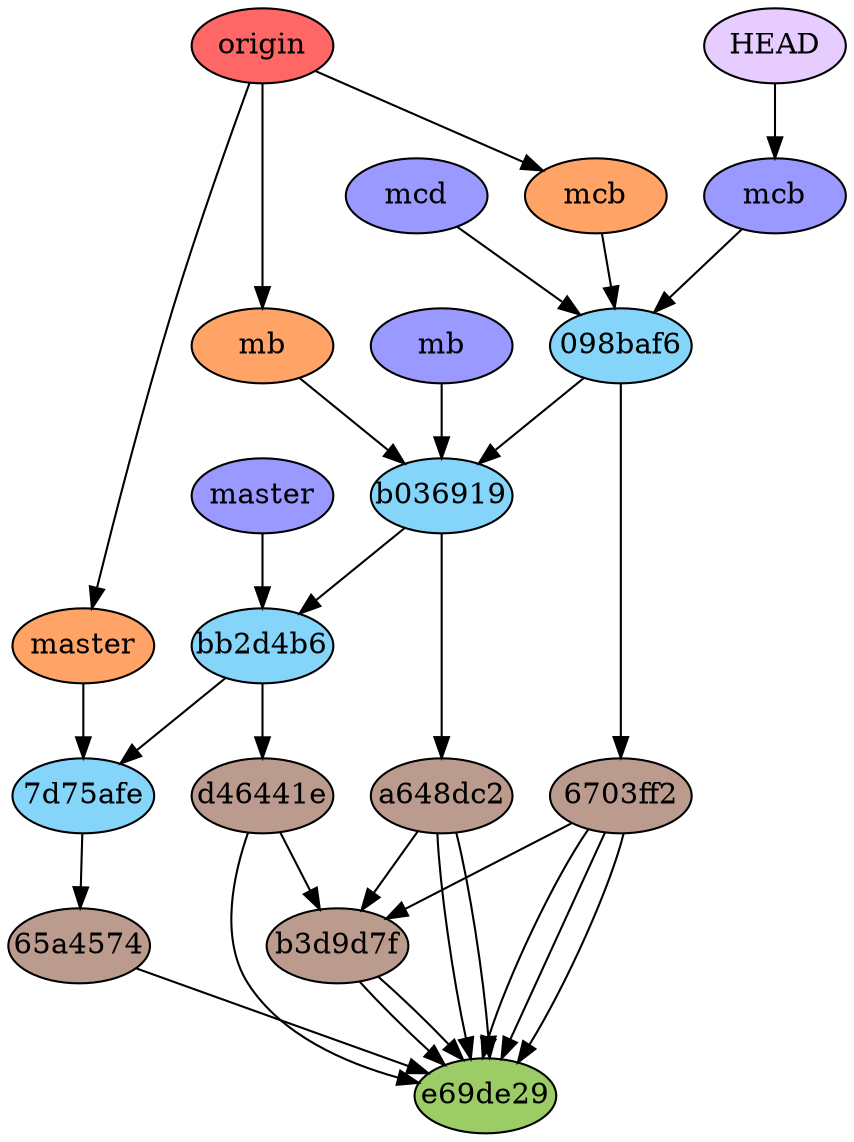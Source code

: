 digraph auto {
	graph [bgcolor=transparent]
	node [fixedsize=true style=filled width=0.95]
	e69de29bb2d1d6434b8b29ae775ad8c2e48c5391 [label=e69de29 fillcolor="#9ccc66"]
	"65a457425a679cbe9adf0d2741785d3ceabb44a7" [label="65a4574" fillcolor="#bc9b8f"]
	"65a457425a679cbe9adf0d2741785d3ceabb44a7" -> e69de29bb2d1d6434b8b29ae775ad8c2e48c5391
	"6703ff27f0bfeb0c8e874eebde55dd0c00cd9a8b" [label="6703ff2" fillcolor="#bc9b8f"]
	"6703ff27f0bfeb0c8e874eebde55dd0c00cd9a8b" -> e69de29bb2d1d6434b8b29ae775ad8c2e48c5391
	"6703ff27f0bfeb0c8e874eebde55dd0c00cd9a8b" -> e69de29bb2d1d6434b8b29ae775ad8c2e48c5391
	"6703ff27f0bfeb0c8e874eebde55dd0c00cd9a8b" -> e69de29bb2d1d6434b8b29ae775ad8c2e48c5391
	"6703ff27f0bfeb0c8e874eebde55dd0c00cd9a8b" -> b3d9d7f80d3182ae8cab368f47fdb08308aa877f
	a648dc2d0838bdf3885c4c48f927aacf4ab47041 [label=a648dc2 fillcolor="#bc9b8f"]
	a648dc2d0838bdf3885c4c48f927aacf4ab47041 -> e69de29bb2d1d6434b8b29ae775ad8c2e48c5391
	a648dc2d0838bdf3885c4c48f927aacf4ab47041 -> e69de29bb2d1d6434b8b29ae775ad8c2e48c5391
	a648dc2d0838bdf3885c4c48f927aacf4ab47041 -> b3d9d7f80d3182ae8cab368f47fdb08308aa877f
	b3d9d7f80d3182ae8cab368f47fdb08308aa877f [label=b3d9d7f fillcolor="#bc9b8f"]
	b3d9d7f80d3182ae8cab368f47fdb08308aa877f -> e69de29bb2d1d6434b8b29ae775ad8c2e48c5391
	b3d9d7f80d3182ae8cab368f47fdb08308aa877f -> e69de29bb2d1d6434b8b29ae775ad8c2e48c5391
	d46441e0dbd4645990091acc96faa35cc08967fb [label=d46441e fillcolor="#bc9b8f"]
	d46441e0dbd4645990091acc96faa35cc08967fb -> e69de29bb2d1d6434b8b29ae775ad8c2e48c5391
	d46441e0dbd4645990091acc96faa35cc08967fb -> b3d9d7f80d3182ae8cab368f47fdb08308aa877f
	"098baf659b39a094845a71e16165f236b978ff7d" [label="098baf6" fillcolor="#85d5fa"]
	"098baf659b39a094845a71e16165f236b978ff7d" -> "6703ff27f0bfeb0c8e874eebde55dd0c00cd9a8b"
	"098baf659b39a094845a71e16165f236b978ff7d" -> b0369190bef620ef2b3c8a3bb78cf9c22ed632cb
	"7d75afe690d5dba9ca8c4fcd5492ce3ccd984a20" [label="7d75afe" fillcolor="#85d5fa"]
	"7d75afe690d5dba9ca8c4fcd5492ce3ccd984a20" -> "65a457425a679cbe9adf0d2741785d3ceabb44a7"
	b0369190bef620ef2b3c8a3bb78cf9c22ed632cb [label=b036919 fillcolor="#85d5fa"]
	b0369190bef620ef2b3c8a3bb78cf9c22ed632cb -> a648dc2d0838bdf3885c4c48f927aacf4ab47041
	b0369190bef620ef2b3c8a3bb78cf9c22ed632cb -> bb2d4b614e6a6f27c69bd5c3c2ce369729577584
	bb2d4b614e6a6f27c69bd5c3c2ce369729577584 [label=bb2d4b6 fillcolor="#85d5fa"]
	bb2d4b614e6a6f27c69bd5c3c2ce369729577584 -> d46441e0dbd4645990091acc96faa35cc08967fb
	bb2d4b614e6a6f27c69bd5c3c2ce369729577584 -> "7d75afe690d5dba9ca8c4fcd5492ce3ccd984a20"
	master [label=master fillcolor="#9999ff"]
	master -> bb2d4b614e6a6f27c69bd5c3c2ce369729577584
	mb [label=mb fillcolor="#9999ff"]
	mb -> b0369190bef620ef2b3c8a3bb78cf9c22ed632cb
	mcb [label=mcb fillcolor="#9999ff"]
	mcb -> "098baf659b39a094845a71e16165f236b978ff7d"
	mcd [label=mcd fillcolor="#9999ff"]
	mcd -> "098baf659b39a094845a71e16165f236b978ff7d"
	HEAD [label=HEAD fillcolor="#e6ccff"]
	HEAD -> mcb
	"origin/master" [label=master fillcolor="#ffa366"]
	"origin/master" -> "7d75afe690d5dba9ca8c4fcd5492ce3ccd984a20"
	"origin/mb" [label=mb fillcolor="#ffa366"]
	"origin/mb" -> b0369190bef620ef2b3c8a3bb78cf9c22ed632cb
	"origin/mcb" [label=mcb fillcolor="#ffa366"]
	"origin/mcb" -> "098baf659b39a094845a71e16165f236b978ff7d"
	origin [label=origin fillcolor="#ff6666"]
	origin -> "origin/master"
	origin -> "origin/mb"
	origin -> "origin/mcb"
}
